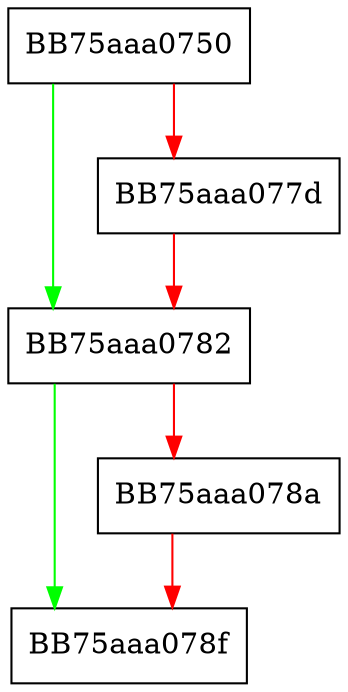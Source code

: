 digraph RpfAPI_ScriptCureRemoveEnd {
  node [shape="box"];
  graph [splines=ortho];
  BB75aaa0750 -> BB75aaa0782 [color="green"];
  BB75aaa0750 -> BB75aaa077d [color="red"];
  BB75aaa077d -> BB75aaa0782 [color="red"];
  BB75aaa0782 -> BB75aaa078f [color="green"];
  BB75aaa0782 -> BB75aaa078a [color="red"];
  BB75aaa078a -> BB75aaa078f [color="red"];
}